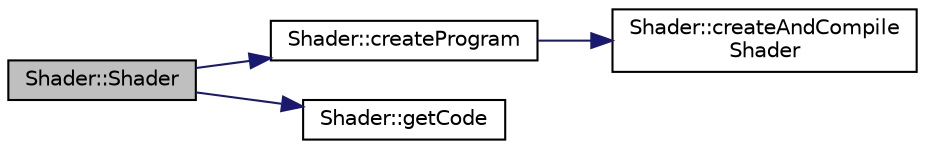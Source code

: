 digraph "Shader::Shader"
{
 // INTERACTIVE_SVG=YES
 // LATEX_PDF_SIZE
  edge [fontname="Helvetica",fontsize="10",labelfontname="Helvetica",labelfontsize="10"];
  node [fontname="Helvetica",fontsize="10",shape=record];
  rankdir="LR";
  Node1 [label="Shader::Shader",height=0.2,width=0.4,color="black", fillcolor="grey75", style="filled", fontcolor="black",tooltip=" "];
  Node1 -> Node2 [color="midnightblue",fontsize="10",style="solid",fontname="Helvetica"];
  Node2 [label="Shader::createProgram",height=0.2,width=0.4,color="black", fillcolor="white", style="filled",URL="$d1/d51/class_shader.html#a250ba90eabedc903f4a9fda2f5cd2ec4",tooltip=" "];
  Node2 -> Node3 [color="midnightblue",fontsize="10",style="solid",fontname="Helvetica"];
  Node3 [label="Shader::createAndCompile\lShader",height=0.2,width=0.4,color="black", fillcolor="white", style="filled",URL="$d1/d51/class_shader.html#ab647b515d5c0611f41b2da6632323b08",tooltip=" "];
  Node1 -> Node4 [color="midnightblue",fontsize="10",style="solid",fontname="Helvetica"];
  Node4 [label="Shader::getCode",height=0.2,width=0.4,color="black", fillcolor="white", style="filled",URL="$d1/d51/class_shader.html#a8ffd22fd79e623efa123557fb8476c22",tooltip=" "];
}

